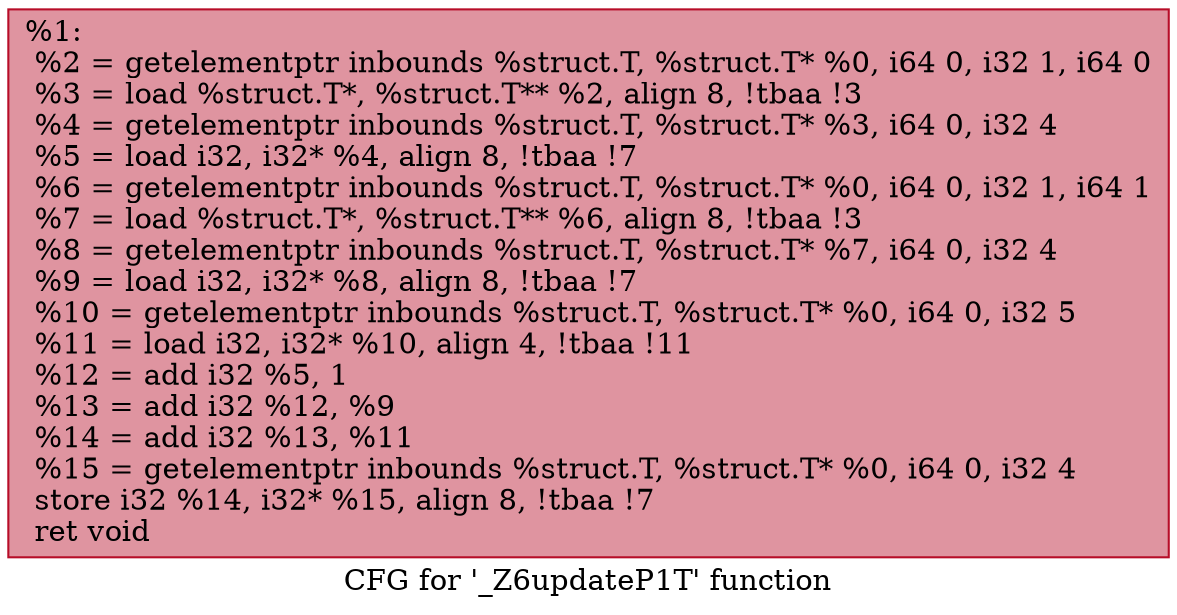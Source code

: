 digraph "CFG for '_Z6updateP1T' function" {
	label="CFG for '_Z6updateP1T' function";

	Node0x55a9889e0300 [shape=record,color="#b70d28ff", style=filled, fillcolor="#b70d2870",label="{%1:\l  %2 = getelementptr inbounds %struct.T, %struct.T* %0, i64 0, i32 1, i64 0\l  %3 = load %struct.T*, %struct.T** %2, align 8, !tbaa !3\l  %4 = getelementptr inbounds %struct.T, %struct.T* %3, i64 0, i32 4\l  %5 = load i32, i32* %4, align 8, !tbaa !7\l  %6 = getelementptr inbounds %struct.T, %struct.T* %0, i64 0, i32 1, i64 1\l  %7 = load %struct.T*, %struct.T** %6, align 8, !tbaa !3\l  %8 = getelementptr inbounds %struct.T, %struct.T* %7, i64 0, i32 4\l  %9 = load i32, i32* %8, align 8, !tbaa !7\l  %10 = getelementptr inbounds %struct.T, %struct.T* %0, i64 0, i32 5\l  %11 = load i32, i32* %10, align 4, !tbaa !11\l  %12 = add i32 %5, 1\l  %13 = add i32 %12, %9\l  %14 = add i32 %13, %11\l  %15 = getelementptr inbounds %struct.T, %struct.T* %0, i64 0, i32 4\l  store i32 %14, i32* %15, align 8, !tbaa !7\l  ret void\l}"];
}
